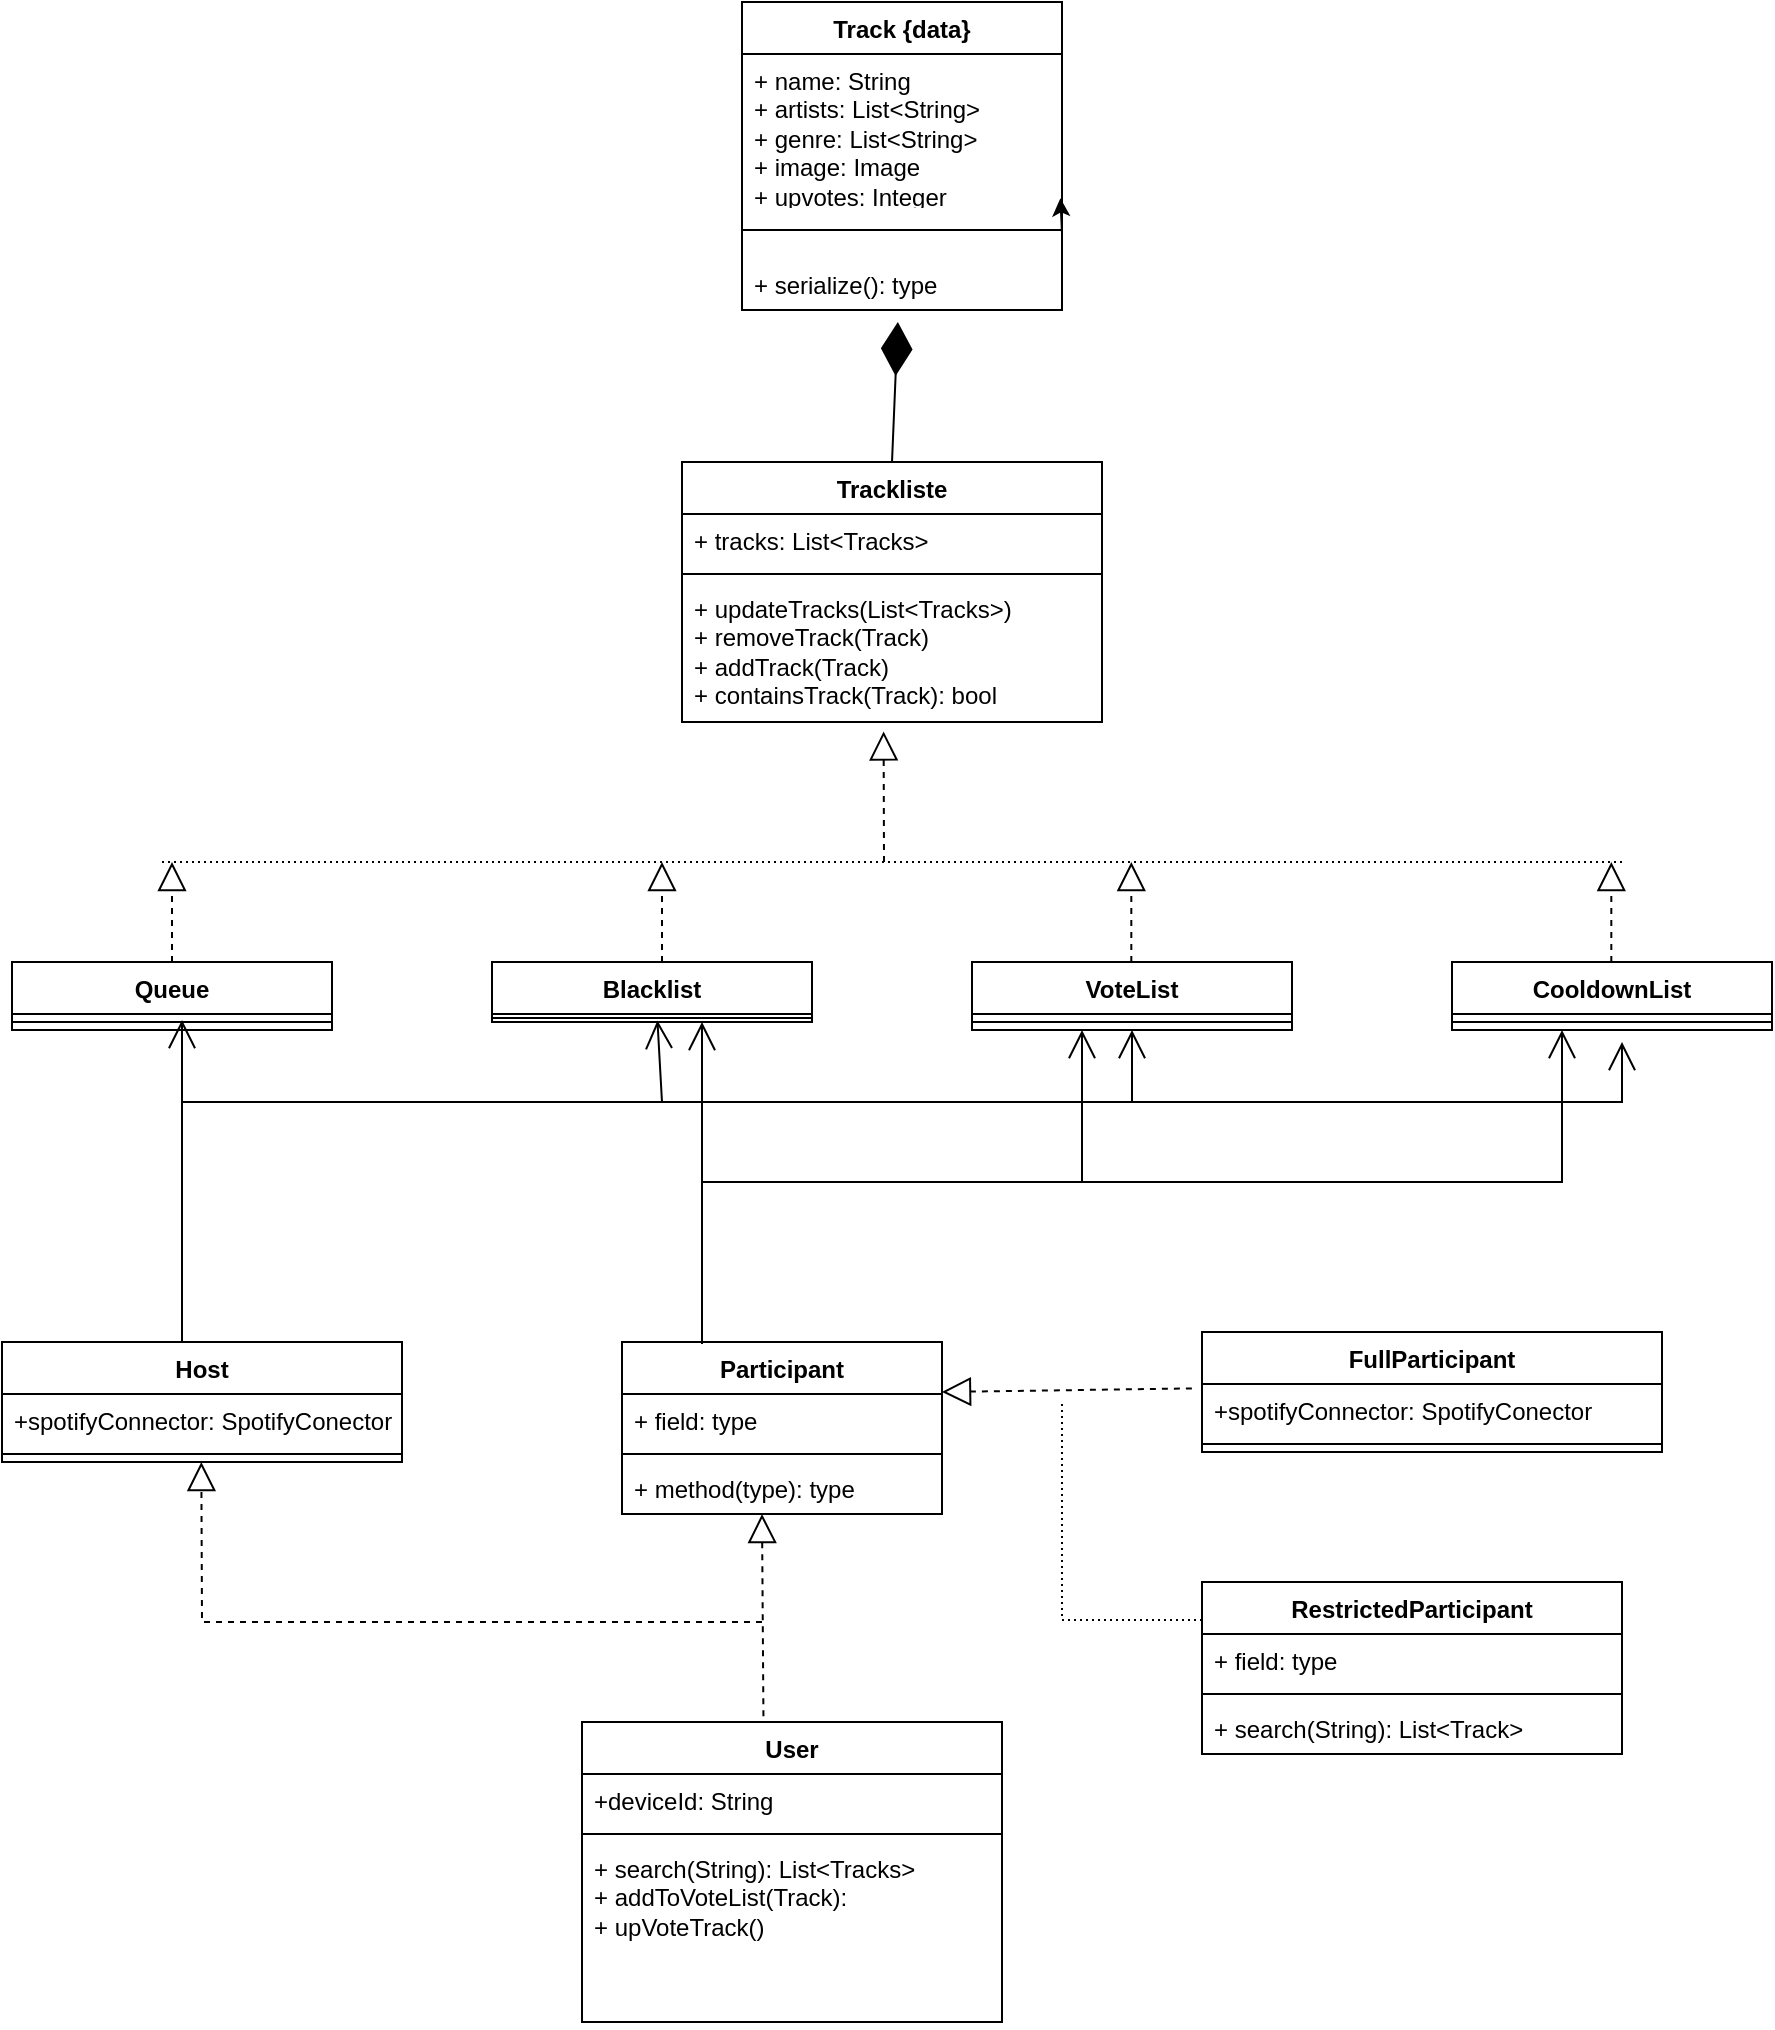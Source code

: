 <mxfile version="22.1.11" type="github">
  <diagram name="Seite-1" id="cwBHMf6WFY8OS25mvuyV">
    <mxGraphModel dx="2517" dy="2088" grid="1" gridSize="10" guides="1" tooltips="1" connect="1" arrows="1" fold="1" page="1" pageScale="1" pageWidth="827" pageHeight="1169" math="0" shadow="0">
      <root>
        <mxCell id="0" />
        <mxCell id="1" parent="0" />
        <mxCell id="21mGU__ByVHopkqidTHc-1" value="Track {data}" style="swimlane;fontStyle=1;align=center;verticalAlign=top;childLayout=stackLayout;horizontal=1;startSize=26;horizontalStack=0;resizeParent=1;resizeParentMax=0;resizeLast=0;collapsible=1;marginBottom=0;whiteSpace=wrap;html=1;" parent="1" vertex="1">
          <mxGeometry x="40" y="-110" width="160" height="154" as="geometry">
            <mxRectangle x="310" y="110" width="100" height="30" as="alternateBounds" />
          </mxGeometry>
        </mxCell>
        <mxCell id="21mGU__ByVHopkqidTHc-2" value="&lt;div&gt;+ name: String&lt;/div&gt;&lt;div&gt;+ artists: List&amp;lt;String&amp;gt;&lt;/div&gt;&lt;div&gt;+ genre: List&amp;lt;String&amp;gt;&lt;/div&gt;&lt;div&gt;+ image: Image&lt;/div&gt;&lt;div&gt;+ upvotes: Integer&lt;br&gt;&lt;/div&gt;&lt;div&gt;&lt;br&gt;&lt;/div&gt;" style="text;strokeColor=none;fillColor=none;align=left;verticalAlign=top;spacingLeft=4;spacingRight=4;overflow=hidden;rotatable=0;points=[[0,0.5],[1,0.5]];portConstraint=eastwest;whiteSpace=wrap;html=1;" parent="21mGU__ByVHopkqidTHc-1" vertex="1">
          <mxGeometry y="26" width="160" height="74" as="geometry" />
        </mxCell>
        <mxCell id="21mGU__ByVHopkqidTHc-3" value="" style="line;strokeWidth=1;fillColor=none;align=left;verticalAlign=middle;spacingTop=-1;spacingLeft=3;spacingRight=3;rotatable=0;labelPosition=right;points=[];portConstraint=eastwest;strokeColor=inherit;" parent="21mGU__ByVHopkqidTHc-1" vertex="1">
          <mxGeometry y="100" width="160" height="28" as="geometry" />
        </mxCell>
        <mxCell id="21mGU__ByVHopkqidTHc-4" value="+ serialize(): type" style="text;strokeColor=none;fillColor=none;align=left;verticalAlign=top;spacingLeft=4;spacingRight=4;overflow=hidden;rotatable=0;points=[[0,0.5],[1,0.5]];portConstraint=eastwest;whiteSpace=wrap;html=1;" parent="21mGU__ByVHopkqidTHc-1" vertex="1">
          <mxGeometry y="128" width="160" height="26" as="geometry" />
        </mxCell>
        <mxCell id="zWyNzxWB-JUxgK_gsZQu-5" style="edgeStyle=orthogonalEdgeStyle;rounded=0;orthogonalLoop=1;jettySize=auto;html=1;exitX=1;exitY=0.75;exitDx=0;exitDy=0;entryX=0.995;entryY=0.975;entryDx=0;entryDy=0;entryPerimeter=0;" parent="21mGU__ByVHopkqidTHc-1" source="21mGU__ByVHopkqidTHc-1" target="21mGU__ByVHopkqidTHc-2" edge="1">
          <mxGeometry relative="1" as="geometry" />
        </mxCell>
        <mxCell id="zWyNzxWB-JUxgK_gsZQu-1" value="Trackliste" style="swimlane;fontStyle=1;align=center;verticalAlign=top;childLayout=stackLayout;horizontal=1;startSize=26;horizontalStack=0;resizeParent=1;resizeParentMax=0;resizeLast=0;collapsible=1;marginBottom=0;whiteSpace=wrap;html=1;" parent="1" vertex="1">
          <mxGeometry x="10" y="120" width="210" height="130" as="geometry" />
        </mxCell>
        <mxCell id="zWyNzxWB-JUxgK_gsZQu-2" value="&lt;div&gt;+ tracks: List&amp;lt;Tracks&amp;gt;&lt;/div&gt;&lt;div&gt;&lt;br&gt;&lt;/div&gt;" style="text;strokeColor=none;fillColor=none;align=left;verticalAlign=top;spacingLeft=4;spacingRight=4;overflow=hidden;rotatable=0;points=[[0,0.5],[1,0.5]];portConstraint=eastwest;whiteSpace=wrap;html=1;" parent="zWyNzxWB-JUxgK_gsZQu-1" vertex="1">
          <mxGeometry y="26" width="210" height="26" as="geometry" />
        </mxCell>
        <mxCell id="zWyNzxWB-JUxgK_gsZQu-3" value="" style="line;strokeWidth=1;fillColor=none;align=left;verticalAlign=middle;spacingTop=-1;spacingLeft=3;spacingRight=3;rotatable=0;labelPosition=right;points=[];portConstraint=eastwest;strokeColor=inherit;" parent="zWyNzxWB-JUxgK_gsZQu-1" vertex="1">
          <mxGeometry y="52" width="210" height="8" as="geometry" />
        </mxCell>
        <mxCell id="zWyNzxWB-JUxgK_gsZQu-4" value="&lt;div&gt;+ updateTracks(List&amp;lt;Tracks&amp;gt;)&lt;/div&gt;&lt;div&gt;+ removeTrack(Track)&lt;/div&gt;&lt;div&gt;+ addTrack(Track)&lt;/div&gt;&lt;div&gt;+ containsTrack(Track): bool&lt;/div&gt;&lt;div&gt;&lt;br&gt;&lt;/div&gt;" style="text;strokeColor=none;fillColor=none;align=left;verticalAlign=top;spacingLeft=4;spacingRight=4;overflow=hidden;rotatable=0;points=[[0,0.5],[1,0.5]];portConstraint=eastwest;whiteSpace=wrap;html=1;" parent="zWyNzxWB-JUxgK_gsZQu-1" vertex="1">
          <mxGeometry y="60" width="210" height="70" as="geometry" />
        </mxCell>
        <mxCell id="zWyNzxWB-JUxgK_gsZQu-10" value="VoteList" style="swimlane;fontStyle=1;align=center;verticalAlign=top;childLayout=stackLayout;horizontal=1;startSize=26;horizontalStack=0;resizeParent=1;resizeParentMax=0;resizeLast=0;collapsible=1;marginBottom=0;whiteSpace=wrap;html=1;" parent="1" vertex="1">
          <mxGeometry x="155" y="370" width="160" height="34" as="geometry">
            <mxRectangle x="50" y="360" width="90" height="30" as="alternateBounds" />
          </mxGeometry>
        </mxCell>
        <mxCell id="zWyNzxWB-JUxgK_gsZQu-12" value="" style="line;strokeWidth=1;fillColor=none;align=left;verticalAlign=middle;spacingTop=-1;spacingLeft=3;spacingRight=3;rotatable=0;labelPosition=right;points=[];portConstraint=eastwest;strokeColor=inherit;" parent="zWyNzxWB-JUxgK_gsZQu-10" vertex="1">
          <mxGeometry y="26" width="160" height="8" as="geometry" />
        </mxCell>
        <mxCell id="zWyNzxWB-JUxgK_gsZQu-15" value="Blacklist" style="swimlane;fontStyle=1;align=center;verticalAlign=top;childLayout=stackLayout;horizontal=1;startSize=26;horizontalStack=0;resizeParent=1;resizeParentMax=0;resizeLast=0;collapsible=1;marginBottom=0;whiteSpace=wrap;html=1;" parent="1" vertex="1">
          <mxGeometry x="-85" y="370" width="160" height="30" as="geometry">
            <mxRectangle x="50" y="360" width="90" height="30" as="alternateBounds" />
          </mxGeometry>
        </mxCell>
        <mxCell id="zWyNzxWB-JUxgK_gsZQu-16" value="" style="line;strokeWidth=1;fillColor=none;align=left;verticalAlign=middle;spacingTop=-1;spacingLeft=3;spacingRight=3;rotatable=0;labelPosition=right;points=[];portConstraint=eastwest;strokeColor=inherit;" parent="zWyNzxWB-JUxgK_gsZQu-15" vertex="1">
          <mxGeometry y="26" width="160" height="4" as="geometry" />
        </mxCell>
        <mxCell id="zWyNzxWB-JUxgK_gsZQu-17" value="Queue" style="swimlane;fontStyle=1;align=center;verticalAlign=top;childLayout=stackLayout;horizontal=1;startSize=26;horizontalStack=0;resizeParent=1;resizeParentMax=0;resizeLast=0;collapsible=1;marginBottom=0;whiteSpace=wrap;html=1;" parent="1" vertex="1">
          <mxGeometry x="-325" y="370" width="160" height="34" as="geometry">
            <mxRectangle x="50" y="360" width="90" height="30" as="alternateBounds" />
          </mxGeometry>
        </mxCell>
        <mxCell id="zWyNzxWB-JUxgK_gsZQu-18" value="" style="line;strokeWidth=1;fillColor=none;align=left;verticalAlign=middle;spacingTop=-1;spacingLeft=3;spacingRight=3;rotatable=0;labelPosition=right;points=[];portConstraint=eastwest;strokeColor=inherit;" parent="zWyNzxWB-JUxgK_gsZQu-17" vertex="1">
          <mxGeometry y="26" width="160" height="8" as="geometry" />
        </mxCell>
        <mxCell id="zWyNzxWB-JUxgK_gsZQu-19" value="CooldownList" style="swimlane;fontStyle=1;align=center;verticalAlign=top;childLayout=stackLayout;horizontal=1;startSize=26;horizontalStack=0;resizeParent=1;resizeParentMax=0;resizeLast=0;collapsible=1;marginBottom=0;whiteSpace=wrap;html=1;" parent="1" vertex="1">
          <mxGeometry x="395" y="370" width="160" height="34" as="geometry">
            <mxRectangle x="50" y="360" width="90" height="30" as="alternateBounds" />
          </mxGeometry>
        </mxCell>
        <mxCell id="zWyNzxWB-JUxgK_gsZQu-20" value="" style="line;strokeWidth=1;fillColor=none;align=left;verticalAlign=middle;spacingTop=-1;spacingLeft=3;spacingRight=3;rotatable=0;labelPosition=right;points=[];portConstraint=eastwest;strokeColor=inherit;" parent="zWyNzxWB-JUxgK_gsZQu-19" vertex="1">
          <mxGeometry y="26" width="160" height="8" as="geometry" />
        </mxCell>
        <mxCell id="zWyNzxWB-JUxgK_gsZQu-23" value="" style="endArrow=diamondThin;endFill=1;endSize=24;html=1;rounded=0;exitX=0.5;exitY=0;exitDx=0;exitDy=0;entryX=0.487;entryY=1.231;entryDx=0;entryDy=0;entryPerimeter=0;" parent="1" source="zWyNzxWB-JUxgK_gsZQu-1" target="21mGU__ByVHopkqidTHc-4" edge="1">
          <mxGeometry width="160" relative="1" as="geometry">
            <mxPoint x="200" y="100" as="sourcePoint" />
            <mxPoint x="370" y="110" as="targetPoint" />
          </mxGeometry>
        </mxCell>
        <mxCell id="zWyNzxWB-JUxgK_gsZQu-26" value="" style="endArrow=block;dashed=1;endFill=0;endSize=12;html=1;rounded=0;exitX=0.5;exitY=0;exitDx=0;exitDy=0;" parent="1" source="zWyNzxWB-JUxgK_gsZQu-17" edge="1">
          <mxGeometry width="160" relative="1" as="geometry">
            <mxPoint x="-350" y="230" as="sourcePoint" />
            <mxPoint x="-245" y="320" as="targetPoint" />
            <Array as="points" />
          </mxGeometry>
        </mxCell>
        <mxCell id="zWyNzxWB-JUxgK_gsZQu-86" value="" style="endArrow=block;dashed=1;endFill=0;endSize=12;html=1;rounded=0;entryX=0.48;entryY=1.067;entryDx=0;entryDy=0;entryPerimeter=0;" parent="1" target="zWyNzxWB-JUxgK_gsZQu-4" edge="1">
          <mxGeometry width="160" relative="1" as="geometry">
            <mxPoint x="111" y="320" as="sourcePoint" />
            <mxPoint x="430" y="740" as="targetPoint" />
          </mxGeometry>
        </mxCell>
        <mxCell id="zWyNzxWB-JUxgK_gsZQu-87" value="" style="endArrow=none;html=1;rounded=0;dashed=1;dashPattern=1 2;" parent="1" edge="1">
          <mxGeometry relative="1" as="geometry">
            <mxPoint x="480" y="320" as="sourcePoint" />
            <mxPoint x="-250" y="320" as="targetPoint" />
          </mxGeometry>
        </mxCell>
        <mxCell id="zWyNzxWB-JUxgK_gsZQu-89" value="" style="endArrow=block;dashed=1;endFill=0;endSize=12;html=1;rounded=0;exitX=0.5;exitY=0;exitDx=0;exitDy=0;" parent="1" edge="1">
          <mxGeometry width="160" relative="1" as="geometry">
            <mxPoint y="370" as="sourcePoint" />
            <mxPoint y="320" as="targetPoint" />
            <Array as="points" />
          </mxGeometry>
        </mxCell>
        <mxCell id="zWyNzxWB-JUxgK_gsZQu-90" value="" style="endArrow=block;dashed=1;endFill=0;endSize=12;html=1;rounded=0;exitX=0.5;exitY=0;exitDx=0;exitDy=0;" parent="1" edge="1">
          <mxGeometry width="160" relative="1" as="geometry">
            <mxPoint x="234.66" y="370" as="sourcePoint" />
            <mxPoint x="234.66" y="320" as="targetPoint" />
            <Array as="points" />
          </mxGeometry>
        </mxCell>
        <mxCell id="zWyNzxWB-JUxgK_gsZQu-94" value="" style="endArrow=block;dashed=1;endFill=0;endSize=12;html=1;rounded=0;exitX=0.5;exitY=0;exitDx=0;exitDy=0;" parent="1" edge="1">
          <mxGeometry width="160" relative="1" as="geometry">
            <mxPoint x="474.66" y="370" as="sourcePoint" />
            <mxPoint x="474.66" y="320" as="targetPoint" />
            <Array as="points" />
          </mxGeometry>
        </mxCell>
        <mxCell id="zWyNzxWB-JUxgK_gsZQu-95" value="Host" style="swimlane;fontStyle=1;align=center;verticalAlign=top;childLayout=stackLayout;horizontal=1;startSize=26;horizontalStack=0;resizeParent=1;resizeParentMax=0;resizeLast=0;collapsible=1;marginBottom=0;whiteSpace=wrap;html=1;" parent="1" vertex="1">
          <mxGeometry x="-330" y="560" width="200" height="60" as="geometry" />
        </mxCell>
        <mxCell id="zWyNzxWB-JUxgK_gsZQu-96" value="+spotifyConnector: SpotifyConector" style="text;strokeColor=none;fillColor=none;align=left;verticalAlign=top;spacingLeft=4;spacingRight=4;overflow=hidden;rotatable=0;points=[[0,0.5],[1,0.5]];portConstraint=eastwest;whiteSpace=wrap;html=1;" parent="zWyNzxWB-JUxgK_gsZQu-95" vertex="1">
          <mxGeometry y="26" width="200" height="26" as="geometry" />
        </mxCell>
        <mxCell id="zWyNzxWB-JUxgK_gsZQu-97" value="" style="line;strokeWidth=1;fillColor=none;align=left;verticalAlign=middle;spacingTop=-1;spacingLeft=3;spacingRight=3;rotatable=0;labelPosition=right;points=[];portConstraint=eastwest;strokeColor=inherit;" parent="zWyNzxWB-JUxgK_gsZQu-95" vertex="1">
          <mxGeometry y="52" width="200" height="8" as="geometry" />
        </mxCell>
        <mxCell id="zWyNzxWB-JUxgK_gsZQu-103" value="FullParticipant" style="swimlane;fontStyle=1;align=center;verticalAlign=top;childLayout=stackLayout;horizontal=1;startSize=26;horizontalStack=0;resizeParent=1;resizeParentMax=0;resizeLast=0;collapsible=1;marginBottom=0;whiteSpace=wrap;html=1;" parent="1" vertex="1">
          <mxGeometry x="270" y="555" width="230" height="60" as="geometry" />
        </mxCell>
        <mxCell id="zWyNzxWB-JUxgK_gsZQu-104" value="+spotifyConnector: SpotifyConector" style="text;strokeColor=none;fillColor=none;align=left;verticalAlign=top;spacingLeft=4;spacingRight=4;overflow=hidden;rotatable=0;points=[[0,0.5],[1,0.5]];portConstraint=eastwest;whiteSpace=wrap;html=1;" parent="zWyNzxWB-JUxgK_gsZQu-103" vertex="1">
          <mxGeometry y="26" width="230" height="26" as="geometry" />
        </mxCell>
        <mxCell id="zWyNzxWB-JUxgK_gsZQu-105" value="" style="line;strokeWidth=1;fillColor=none;align=left;verticalAlign=middle;spacingTop=-1;spacingLeft=3;spacingRight=3;rotatable=0;labelPosition=right;points=[];portConstraint=eastwest;strokeColor=inherit;" parent="zWyNzxWB-JUxgK_gsZQu-103" vertex="1">
          <mxGeometry y="52" width="230" height="8" as="geometry" />
        </mxCell>
        <mxCell id="zWyNzxWB-JUxgK_gsZQu-107" value="Participant" style="swimlane;fontStyle=1;align=center;verticalAlign=top;childLayout=stackLayout;horizontal=1;startSize=26;horizontalStack=0;resizeParent=1;resizeParentMax=0;resizeLast=0;collapsible=1;marginBottom=0;whiteSpace=wrap;html=1;" parent="1" vertex="1">
          <mxGeometry x="-20" y="560" width="160" height="86" as="geometry" />
        </mxCell>
        <mxCell id="zWyNzxWB-JUxgK_gsZQu-108" value="+ field: type" style="text;strokeColor=none;fillColor=none;align=left;verticalAlign=top;spacingLeft=4;spacingRight=4;overflow=hidden;rotatable=0;points=[[0,0.5],[1,0.5]];portConstraint=eastwest;whiteSpace=wrap;html=1;" parent="zWyNzxWB-JUxgK_gsZQu-107" vertex="1">
          <mxGeometry y="26" width="160" height="26" as="geometry" />
        </mxCell>
        <mxCell id="zWyNzxWB-JUxgK_gsZQu-109" value="" style="line;strokeWidth=1;fillColor=none;align=left;verticalAlign=middle;spacingTop=-1;spacingLeft=3;spacingRight=3;rotatable=0;labelPosition=right;points=[];portConstraint=eastwest;strokeColor=inherit;" parent="zWyNzxWB-JUxgK_gsZQu-107" vertex="1">
          <mxGeometry y="52" width="160" height="8" as="geometry" />
        </mxCell>
        <mxCell id="zWyNzxWB-JUxgK_gsZQu-110" value="+ method(type): type" style="text;strokeColor=none;fillColor=none;align=left;verticalAlign=top;spacingLeft=4;spacingRight=4;overflow=hidden;rotatable=0;points=[[0,0.5],[1,0.5]];portConstraint=eastwest;whiteSpace=wrap;html=1;" parent="zWyNzxWB-JUxgK_gsZQu-107" vertex="1">
          <mxGeometry y="60" width="160" height="26" as="geometry" />
        </mxCell>
        <mxCell id="zWyNzxWB-JUxgK_gsZQu-112" value="User" style="swimlane;fontStyle=1;align=center;verticalAlign=top;childLayout=stackLayout;horizontal=1;startSize=26;horizontalStack=0;resizeParent=1;resizeParentMax=0;resizeLast=0;collapsible=1;marginBottom=0;whiteSpace=wrap;html=1;" parent="1" vertex="1">
          <mxGeometry x="-40" y="750" width="210" height="150" as="geometry" />
        </mxCell>
        <mxCell id="zWyNzxWB-JUxgK_gsZQu-113" value="+deviceId: String " style="text;strokeColor=none;fillColor=none;align=left;verticalAlign=top;spacingLeft=4;spacingRight=4;overflow=hidden;rotatable=0;points=[[0,0.5],[1,0.5]];portConstraint=eastwest;whiteSpace=wrap;html=1;" parent="zWyNzxWB-JUxgK_gsZQu-112" vertex="1">
          <mxGeometry y="26" width="210" height="26" as="geometry" />
        </mxCell>
        <mxCell id="zWyNzxWB-JUxgK_gsZQu-114" value="" style="line;strokeWidth=1;fillColor=none;align=left;verticalAlign=middle;spacingTop=-1;spacingLeft=3;spacingRight=3;rotatable=0;labelPosition=right;points=[];portConstraint=eastwest;strokeColor=inherit;" parent="zWyNzxWB-JUxgK_gsZQu-112" vertex="1">
          <mxGeometry y="52" width="210" height="8" as="geometry" />
        </mxCell>
        <mxCell id="zWyNzxWB-JUxgK_gsZQu-115" value="&lt;div&gt;+ search(String): List&amp;lt;Tracks&amp;gt;&lt;br&gt;&lt;/div&gt;&lt;div&gt;+ addToVoteList(Track):&lt;/div&gt;&lt;div&gt;+ upVoteTrack()&lt;/div&gt;&lt;div&gt;&lt;br&gt;&lt;/div&gt;&lt;div&gt;&lt;br&gt;&lt;/div&gt;" style="text;strokeColor=none;fillColor=none;align=left;verticalAlign=top;spacingLeft=4;spacingRight=4;overflow=hidden;rotatable=0;points=[[0,0.5],[1,0.5]];portConstraint=eastwest;whiteSpace=wrap;html=1;" parent="zWyNzxWB-JUxgK_gsZQu-112" vertex="1">
          <mxGeometry y="60" width="210" height="90" as="geometry" />
        </mxCell>
        <mxCell id="zWyNzxWB-JUxgK_gsZQu-123" value="" style="endArrow=open;endFill=1;endSize=12;html=1;rounded=0;fontStyle=1" parent="1" edge="1">
          <mxGeometry width="160" relative="1" as="geometry">
            <mxPoint x="-240" y="560" as="sourcePoint" />
            <mxPoint x="-240" y="399.02" as="targetPoint" />
            <Array as="points" />
          </mxGeometry>
        </mxCell>
        <mxCell id="zWyNzxWB-JUxgK_gsZQu-125" value="" style="endArrow=open;endFill=1;endSize=12;html=1;rounded=0;entryX=0.517;entryY=0.815;entryDx=0;entryDy=0;entryPerimeter=0;" parent="1" target="zWyNzxWB-JUxgK_gsZQu-16" edge="1">
          <mxGeometry width="160" relative="1" as="geometry">
            <mxPoint x="-240" y="440" as="sourcePoint" />
            <mxPoint x="3" y="409" as="targetPoint" />
            <Array as="points">
              <mxPoint y="440" />
            </Array>
          </mxGeometry>
        </mxCell>
        <mxCell id="zWyNzxWB-JUxgK_gsZQu-127" value="" style="endArrow=open;endFill=1;endSize=12;html=1;rounded=0;entryX=0.5;entryY=1;entryDx=0;entryDy=0;" parent="1" target="zWyNzxWB-JUxgK_gsZQu-10" edge="1">
          <mxGeometry width="160" relative="1" as="geometry">
            <mxPoint y="440" as="sourcePoint" />
            <mxPoint x="-220" y="419.02" as="targetPoint" />
            <Array as="points">
              <mxPoint x="235" y="440" />
            </Array>
          </mxGeometry>
        </mxCell>
        <mxCell id="zWyNzxWB-JUxgK_gsZQu-128" value="" style="endArrow=open;endFill=1;endSize=12;html=1;rounded=0;" parent="1" edge="1">
          <mxGeometry width="160" relative="1" as="geometry">
            <mxPoint x="230" y="440" as="sourcePoint" />
            <mxPoint x="480" y="410" as="targetPoint" />
            <Array as="points">
              <mxPoint x="480" y="440" />
            </Array>
          </mxGeometry>
        </mxCell>
        <mxCell id="zWyNzxWB-JUxgK_gsZQu-129" value="" style="endArrow=open;endFill=1;endSize=12;html=1;rounded=0;" parent="1" edge="1">
          <mxGeometry width="160" relative="1" as="geometry">
            <mxPoint x="20" y="560.98" as="sourcePoint" />
            <mxPoint x="20" y="400" as="targetPoint" />
            <Array as="points" />
          </mxGeometry>
        </mxCell>
        <mxCell id="zWyNzxWB-JUxgK_gsZQu-130" value="" style="endArrow=open;endFill=1;endSize=12;html=1;rounded=0;" parent="1" edge="1">
          <mxGeometry width="160" relative="1" as="geometry">
            <mxPoint x="20" y="480" as="sourcePoint" />
            <mxPoint x="210" y="404" as="targetPoint" />
            <Array as="points">
              <mxPoint x="210" y="480" />
            </Array>
          </mxGeometry>
        </mxCell>
        <mxCell id="zWyNzxWB-JUxgK_gsZQu-131" value="" style="endArrow=open;endFill=1;endSize=12;html=1;rounded=0;" parent="1" edge="1">
          <mxGeometry width="160" relative="1" as="geometry">
            <mxPoint x="210" y="480" as="sourcePoint" />
            <mxPoint x="450" y="404" as="targetPoint" />
            <Array as="points">
              <mxPoint x="450" y="480" />
            </Array>
          </mxGeometry>
        </mxCell>
        <mxCell id="zWyNzxWB-JUxgK_gsZQu-132" value="" style="endArrow=block;dashed=1;endFill=0;endSize=12;html=1;rounded=0;exitX=0.432;exitY=-0.019;exitDx=0;exitDy=0;exitPerimeter=0;" parent="1" source="zWyNzxWB-JUxgK_gsZQu-112" edge="1">
          <mxGeometry width="160" relative="1" as="geometry">
            <mxPoint x="50" y="696" as="sourcePoint" />
            <mxPoint x="50" y="646" as="targetPoint" />
            <Array as="points" />
          </mxGeometry>
        </mxCell>
        <mxCell id="zWyNzxWB-JUxgK_gsZQu-133" value="" style="endArrow=block;dashed=1;endFill=0;endSize=12;html=1;rounded=0;" parent="1" edge="1">
          <mxGeometry width="160" relative="1" as="geometry">
            <mxPoint x="50" y="700" as="sourcePoint" />
            <mxPoint x="-230.34" y="620" as="targetPoint" />
            <Array as="points">
              <mxPoint x="-230" y="700" />
            </Array>
          </mxGeometry>
        </mxCell>
        <mxCell id="zWyNzxWB-JUxgK_gsZQu-137" value="" style="endArrow=block;dashed=1;endFill=0;endSize=12;html=1;rounded=0;entryX=1.009;entryY=0.768;entryDx=0;entryDy=0;entryPerimeter=0;exitX=-0.022;exitY=0.47;exitDx=0;exitDy=0;exitPerimeter=0;" parent="1" source="zWyNzxWB-JUxgK_gsZQu-103" edge="1">
          <mxGeometry width="160" relative="1" as="geometry">
            <mxPoint x="238.56" y="589.03" as="sourcePoint" />
            <mxPoint x="140.0" y="584.998" as="targetPoint" />
            <Array as="points" />
          </mxGeometry>
        </mxCell>
        <mxCell id="zWyNzxWB-JUxgK_gsZQu-138" value="" style="endArrow=none;html=1;rounded=0;dashed=1;dashPattern=1 2;" parent="1" edge="1">
          <mxGeometry relative="1" as="geometry">
            <mxPoint x="270" y="699" as="sourcePoint" />
            <mxPoint x="200" y="590" as="targetPoint" />
            <Array as="points">
              <mxPoint x="200" y="699" />
            </Array>
          </mxGeometry>
        </mxCell>
        <mxCell id="zWyNzxWB-JUxgK_gsZQu-149" value="RestrictedParticipant" style="swimlane;fontStyle=1;align=center;verticalAlign=top;childLayout=stackLayout;horizontal=1;startSize=26;horizontalStack=0;resizeParent=1;resizeParentMax=0;resizeLast=0;collapsible=1;marginBottom=0;whiteSpace=wrap;html=1;" parent="1" vertex="1">
          <mxGeometry x="270" y="680" width="210" height="86" as="geometry" />
        </mxCell>
        <mxCell id="zWyNzxWB-JUxgK_gsZQu-150" value="+ field: type" style="text;strokeColor=none;fillColor=none;align=left;verticalAlign=top;spacingLeft=4;spacingRight=4;overflow=hidden;rotatable=0;points=[[0,0.5],[1,0.5]];portConstraint=eastwest;whiteSpace=wrap;html=1;" parent="zWyNzxWB-JUxgK_gsZQu-149" vertex="1">
          <mxGeometry y="26" width="210" height="26" as="geometry" />
        </mxCell>
        <mxCell id="zWyNzxWB-JUxgK_gsZQu-151" value="" style="line;strokeWidth=1;fillColor=none;align=left;verticalAlign=middle;spacingTop=-1;spacingLeft=3;spacingRight=3;rotatable=0;labelPosition=right;points=[];portConstraint=eastwest;strokeColor=inherit;" parent="zWyNzxWB-JUxgK_gsZQu-149" vertex="1">
          <mxGeometry y="52" width="210" height="8" as="geometry" />
        </mxCell>
        <mxCell id="zWyNzxWB-JUxgK_gsZQu-152" value="+ search(String): List&amp;lt;Track&amp;gt;" style="text;strokeColor=none;fillColor=none;align=left;verticalAlign=top;spacingLeft=4;spacingRight=4;overflow=hidden;rotatable=0;points=[[0,0.5],[1,0.5]];portConstraint=eastwest;whiteSpace=wrap;html=1;" parent="zWyNzxWB-JUxgK_gsZQu-149" vertex="1">
          <mxGeometry y="60" width="210" height="26" as="geometry" />
        </mxCell>
      </root>
    </mxGraphModel>
  </diagram>
</mxfile>
